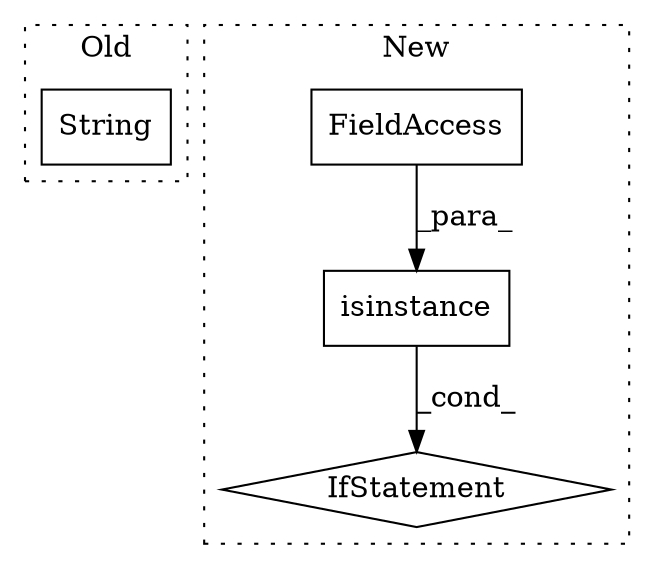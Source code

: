 digraph G {
subgraph cluster0 {
1 [label="String" a="32" s="1136,1144" l="7,1" shape="box"];
label = "Old";
style="dotted";
}
subgraph cluster1 {
2 [label="isinstance" a="32" s="1597,1638" l="11,1" shape="box"];
3 [label="IfStatement" a="25" s="1593,1639" l="4,2" shape="diamond"];
4 [label="FieldAccess" a="22" s="1615" l="23" shape="box"];
label = "New";
style="dotted";
}
2 -> 3 [label="_cond_"];
4 -> 2 [label="_para_"];
}